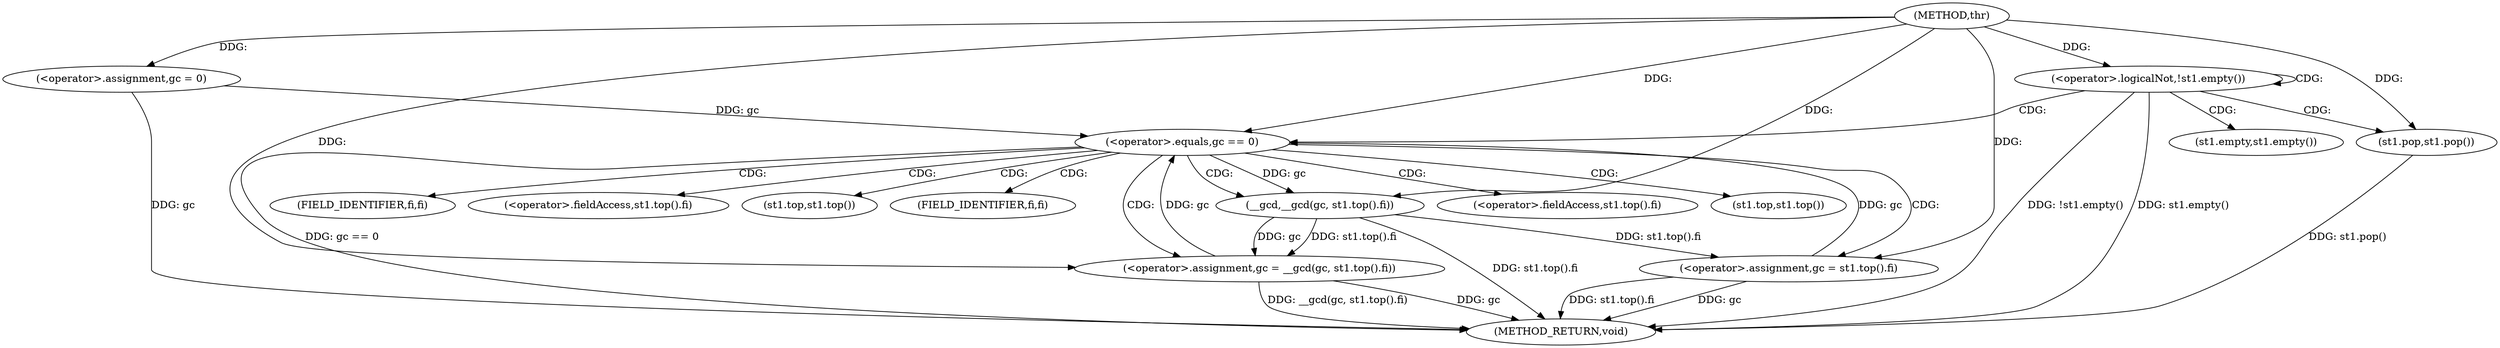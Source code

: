 digraph "thr" {  
"1000122" [label = "(METHOD,thr)" ]
"1000151" [label = "(METHOD_RETURN,void)" ]
"1000125" [label = "(<operator>.assignment,gc = 0)" ]
"1000129" [label = "(<operator>.logicalNot,!st1.empty())" ]
"1000150" [label = "(st1.pop,st1.pop())" ]
"1000133" [label = "(<operator>.equals,gc == 0)" ]
"1000136" [label = "(<operator>.assignment,gc = st1.top().fi)" ]
"1000142" [label = "(<operator>.assignment,gc = __gcd(gc, st1.top().fi))" ]
"1000144" [label = "(__gcd,__gcd(gc, st1.top().fi))" ]
"1000130" [label = "(st1.empty,st1.empty())" ]
"1000138" [label = "(<operator>.fieldAccess,st1.top().fi)" ]
"1000139" [label = "(st1.top,st1.top())" ]
"1000140" [label = "(FIELD_IDENTIFIER,fi,fi)" ]
"1000146" [label = "(<operator>.fieldAccess,st1.top().fi)" ]
"1000147" [label = "(st1.top,st1.top())" ]
"1000148" [label = "(FIELD_IDENTIFIER,fi,fi)" ]
  "1000125" -> "1000151"  [ label = "DDG: gc"] 
  "1000129" -> "1000151"  [ label = "DDG: st1.empty()"] 
  "1000129" -> "1000151"  [ label = "DDG: !st1.empty()"] 
  "1000133" -> "1000151"  [ label = "DDG: gc == 0"] 
  "1000142" -> "1000151"  [ label = "DDG: gc"] 
  "1000144" -> "1000151"  [ label = "DDG: st1.top().fi"] 
  "1000142" -> "1000151"  [ label = "DDG: __gcd(gc, st1.top().fi)"] 
  "1000136" -> "1000151"  [ label = "DDG: gc"] 
  "1000136" -> "1000151"  [ label = "DDG: st1.top().fi"] 
  "1000150" -> "1000151"  [ label = "DDG: st1.pop()"] 
  "1000122" -> "1000125"  [ label = "DDG: "] 
  "1000122" -> "1000129"  [ label = "DDG: "] 
  "1000122" -> "1000150"  [ label = "DDG: "] 
  "1000144" -> "1000136"  [ label = "DDG: st1.top().fi"] 
  "1000125" -> "1000133"  [ label = "DDG: gc"] 
  "1000142" -> "1000133"  [ label = "DDG: gc"] 
  "1000136" -> "1000133"  [ label = "DDG: gc"] 
  "1000122" -> "1000133"  [ label = "DDG: "] 
  "1000122" -> "1000136"  [ label = "DDG: "] 
  "1000144" -> "1000142"  [ label = "DDG: st1.top().fi"] 
  "1000144" -> "1000142"  [ label = "DDG: gc"] 
  "1000122" -> "1000142"  [ label = "DDG: "] 
  "1000133" -> "1000144"  [ label = "DDG: gc"] 
  "1000122" -> "1000144"  [ label = "DDG: "] 
  "1000129" -> "1000129"  [ label = "CDG: "] 
  "1000129" -> "1000130"  [ label = "CDG: "] 
  "1000129" -> "1000150"  [ label = "CDG: "] 
  "1000129" -> "1000133"  [ label = "CDG: "] 
  "1000133" -> "1000142"  [ label = "CDG: "] 
  "1000133" -> "1000147"  [ label = "CDG: "] 
  "1000133" -> "1000139"  [ label = "CDG: "] 
  "1000133" -> "1000148"  [ label = "CDG: "] 
  "1000133" -> "1000146"  [ label = "CDG: "] 
  "1000133" -> "1000136"  [ label = "CDG: "] 
  "1000133" -> "1000144"  [ label = "CDG: "] 
  "1000133" -> "1000140"  [ label = "CDG: "] 
  "1000133" -> "1000138"  [ label = "CDG: "] 
}
